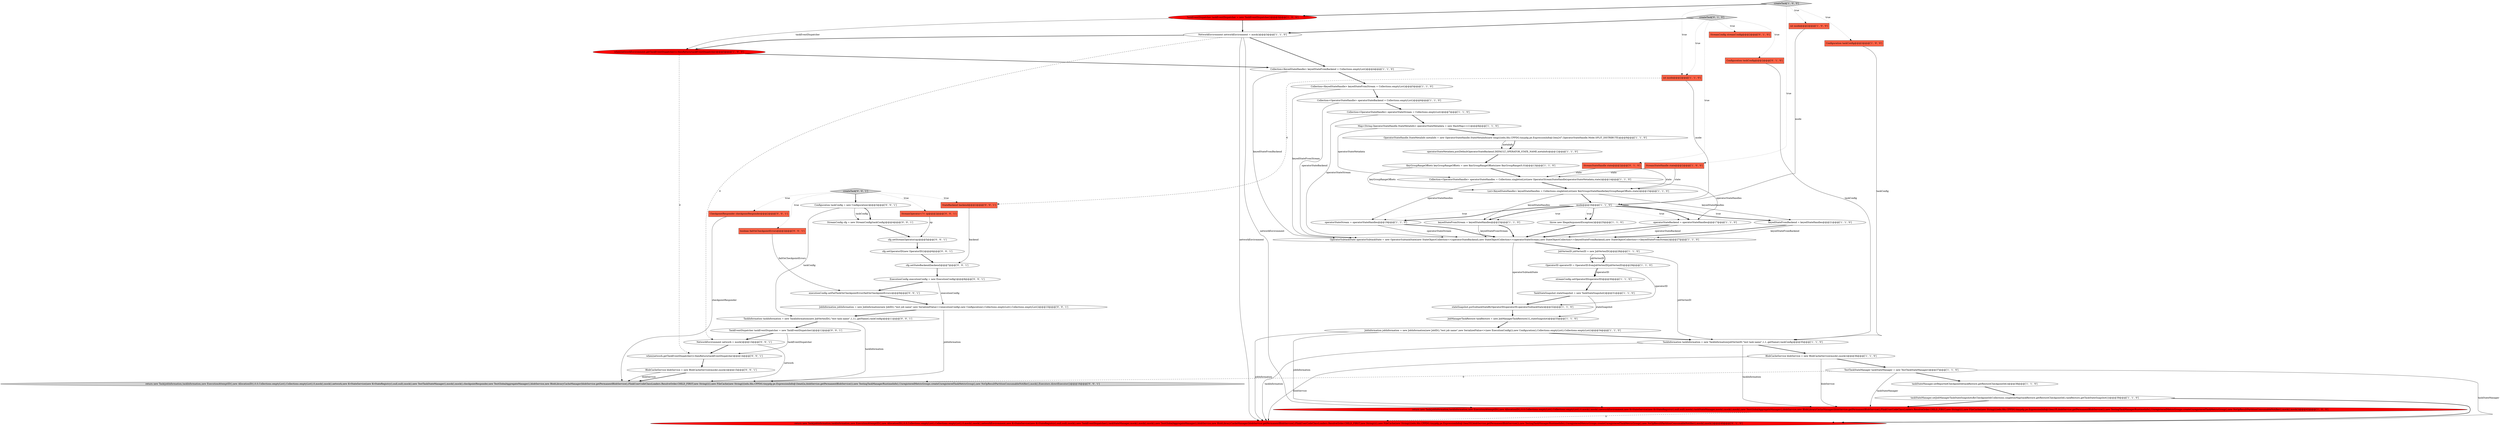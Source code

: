 digraph {
14 [style = filled, label = "OperatorSubtaskState operatorSubtaskState = new OperatorSubtaskState(new StateObjectCollection<>(operatorStateBackend),new StateObjectCollection<>(operatorStateStream),new StateObjectCollection<>(keyedStateFromBackend),new StateObjectCollection<>(keyedStateFromStream))@@@27@@@['1', '1', '0']", fillcolor = white, shape = ellipse image = "AAA0AAABBB1BBB"];
19 [style = filled, label = "NetworkEnvironment networkEnvironment = mock()@@@3@@@['1', '1', '0']", fillcolor = white, shape = ellipse image = "AAA0AAABBB1BBB"];
8 [style = filled, label = "JobInformation jobInformation = new JobInformation(new JobID(),\"test job name\",new SerializedValue<>(new ExecutionConfig()),new Configuration(),Collections.emptyList(),Collections.emptyList())@@@34@@@['1', '1', '0']", fillcolor = white, shape = ellipse image = "AAA0AAABBB1BBB"];
10 [style = filled, label = "JobManagerTaskRestore taskRestore = new JobManagerTaskRestore(1L,stateSnapshot)@@@33@@@['1', '1', '0']", fillcolor = white, shape = ellipse image = "AAA0AAABBB1BBB"];
23 [style = filled, label = "TaskStateSnapshot stateSnapshot = new TaskStateSnapshot()@@@31@@@['1', '1', '0']", fillcolor = white, shape = ellipse image = "AAA0AAABBB1BBB"];
3 [style = filled, label = "keyedStateFromStream = keyedStateHandles@@@23@@@['1', '1', '0']", fillcolor = white, shape = ellipse image = "AAA0AAABBB1BBB"];
47 [style = filled, label = "BlobCacheService blobService = new BlobCacheService(mock(),mock())@@@15@@@['0', '0', '1']", fillcolor = white, shape = ellipse image = "AAA0AAABBB3BBB"];
31 [style = filled, label = "stateSnapshot.putSubtaskStateByOperatorID(operatorID,operatorSubtaskState)@@@32@@@['1', '1', '0']", fillcolor = white, shape = ellipse image = "AAA0AAABBB1BBB"];
38 [style = filled, label = "return new Task(jobInformation,taskInformation,new ExecutionAttemptID(),new AllocationID(),0,0,Collections.emptyList(),Collections.emptyList(),0,mock(),mock(),networkEnvironment,new KvStateService(new KvStateRegistry(),null,null),mock(),new TaskEventDispatcher(),taskStateManager,mock(),mock(),mock(),new TestGlobalAggregateManager(),blobService,new BlobLibraryCacheManager(blobService.getPermanentBlobService(),FlinkUserCodeClassLoaders.ResolveOrder.CHILD_FIRST,new String((((),new FileCache(new String((((edu.fdu.CPPDG.tinypdg.pe.ExpressionInfo@1bea35f,blobService.getPermanentBlobService()),new TestingTaskManagerRuntimeInfo(),UnregisteredMetricGroups.createUnregisteredTaskMetricGroup(),new NoOpResultPartitionConsumableNotifier(),mock(),mock())@@@40@@@['0', '1', '0']", fillcolor = red, shape = ellipse image = "AAA1AAABBB2BBB"];
41 [style = filled, label = "StreamStateHandle state@@@2@@@['0', '1', '0']", fillcolor = tomato, shape = box image = "AAA0AAABBB2BBB"];
49 [style = filled, label = "boolean failOnCheckpointErrors@@@2@@@['0', '0', '1']", fillcolor = tomato, shape = box image = "AAA0AAABBB3BBB"];
54 [style = filled, label = "cfg.setStateBackend(backend)@@@7@@@['0', '0', '1']", fillcolor = white, shape = ellipse image = "AAA0AAABBB3BBB"];
45 [style = filled, label = "return new Task(jobInformation,taskInformation,new ExecutionAttemptID(),new AllocationID(),0,0,Collections.emptyList(),Collections.emptyList(),0,mock(),mock(),network,new KvStateService(new KvStateRegistry(),null,null),mock(),new TestTaskStateManager(),mock(),mock(),checkpointResponder,new TestGlobalAggregateManager(),blobService,new BlobLibraryCacheManager(blobService.getPermanentBlobService(),FlinkUserCodeClassLoaders.ResolveOrder.CHILD_FIRST,new String((((),new FileCache(new String((((edu.fdu.CPPDG.tinypdg.pe.ExpressionInfo@1bea42a,blobService.getPermanentBlobService()),new TestingTaskManagerRuntimeInfo(),UnregisteredMetricGroups.createUnregisteredTaskMetricGroup(),new NoOpResultPartitionConsumableNotifier(),mock(),Executors.directExecutor())@@@16@@@['0', '0', '1']", fillcolor = lightgray, shape = ellipse image = "AAA0AAABBB3BBB"];
37 [style = filled, label = "throw new IllegalArgumentException()@@@25@@@['1', '1', '0']", fillcolor = white, shape = ellipse image = "AAA0AAABBB1BBB"];
4 [style = filled, label = "KeyGroupRangeOffsets keyGroupRangeOffsets = new KeyGroupRangeOffsets(new KeyGroupRange(0,0))@@@13@@@['1', '1', '0']", fillcolor = white, shape = ellipse image = "AAA0AAABBB1BBB"];
51 [style = filled, label = "ExecutionConfig executionConfig = new ExecutionConfig()@@@8@@@['0', '0', '1']", fillcolor = white, shape = ellipse image = "AAA0AAABBB3BBB"];
61 [style = filled, label = "StateBackend backend@@@2@@@['0', '0', '1']", fillcolor = tomato, shape = box image = "AAA0AAABBB3BBB"];
9 [style = filled, label = "when(networkEnvironment.getTaskEventDispatcher()).thenReturn(taskEventDispatcher)@@@5@@@['1', '0', '0']", fillcolor = red, shape = ellipse image = "AAA1AAABBB1BBB"];
33 [style = filled, label = "return new Task(jobInformation,taskInformation,new ExecutionAttemptID(),new AllocationID(),0,0,Collections.emptyList(),Collections.emptyList(),0,mock(),mock(),networkEnvironment,new KvStateService(new KvStateRegistry(),null,null),mock(),taskStateManager,mock(),mock(),mock(),new TestGlobalAggregateManager(),blobService,new BlobLibraryCacheManager(blobService.getPermanentBlobService(),FlinkUserCodeClassLoaders.ResolveOrder.CHILD_FIRST,new String((((),new FileCache(new String((((edu.fdu.CPPDG.tinypdg.pe.ExpressionInfo@1bea1f5,blobService.getPermanentBlobService()),new TestingTaskManagerRuntimeInfo(),UnregisteredMetricGroups.createUnregisteredTaskMetricGroup(),new NoOpResultPartitionConsumableNotifier(),mock(),mock())@@@42@@@['1', '0', '0']", fillcolor = red, shape = ellipse image = "AAA1AAABBB1BBB"];
42 [style = filled, label = "StreamConfig streamConfig@@@2@@@['0', '1', '0']", fillcolor = tomato, shape = box image = "AAA0AAABBB2BBB"];
50 [style = filled, label = "CheckpointResponder checkpointResponder@@@2@@@['0', '0', '1']", fillcolor = tomato, shape = box image = "AAA0AAABBB3BBB"];
60 [style = filled, label = "cfg.setOperatorID(new OperatorID())@@@6@@@['0', '0', '1']", fillcolor = white, shape = ellipse image = "AAA0AAABBB3BBB"];
36 [style = filled, label = "OperatorStateHandle.StateMetaInfo metaInfo = new OperatorStateHandle.StateMetaInfo(new long((((edu.fdu.CPPDG.tinypdg.pe.ExpressionInfo@1bea247,OperatorStateHandle.Mode.SPLIT_DISTRIBUTE)@@@9@@@['1', '1', '0']", fillcolor = white, shape = ellipse image = "AAA0AAABBB1BBB"];
11 [style = filled, label = "operatorStateBackend = operatorStateHandles@@@17@@@['1', '1', '0']", fillcolor = white, shape = ellipse image = "AAA0AAABBB1BBB"];
35 [style = filled, label = "operatorStateMetadata.put(DefaultOperatorStateBackend.DEFAULT_OPERATOR_STATE_NAME,metaInfo)@@@12@@@['1', '1', '0']", fillcolor = white, shape = ellipse image = "AAA0AAABBB1BBB"];
26 [style = filled, label = "keyedStateFromBackend = keyedStateHandles@@@21@@@['1', '1', '0']", fillcolor = white, shape = ellipse image = "AAA0AAABBB1BBB"];
56 [style = filled, label = "TaskEventDispatcher taskEventDispatcher = new TaskEventDispatcher()@@@12@@@['0', '0', '1']", fillcolor = white, shape = ellipse image = "AAA0AAABBB3BBB"];
5 [style = filled, label = "OperatorID operatorID = OperatorID.fromJobVertexID(jobVertexID)@@@29@@@['1', '1', '0']", fillcolor = white, shape = ellipse image = "AAA0AAABBB1BBB"];
43 [style = filled, label = "executionConfig.setFailTaskOnCheckpointError(failOnCheckpointErrors)@@@9@@@['0', '0', '1']", fillcolor = white, shape = ellipse image = "AAA0AAABBB3BBB"];
59 [style = filled, label = "cfg.setStreamOperator(op)@@@5@@@['0', '0', '1']", fillcolor = white, shape = ellipse image = "AAA0AAABBB3BBB"];
20 [style = filled, label = "JobVertexID jobVertexID = new JobVertexID()@@@28@@@['1', '1', '0']", fillcolor = white, shape = ellipse image = "AAA0AAABBB1BBB"];
1 [style = filled, label = "Collection<OperatorStateHandle> operatorStateHandles = Collections.singletonList(new OperatorStreamStateHandle(operatorStateMetadata,state))@@@14@@@['1', '1', '0']", fillcolor = white, shape = ellipse image = "AAA0AAABBB1BBB"];
17 [style = filled, label = "BlobCacheService blobService = new BlobCacheService(mock(),mock())@@@36@@@['1', '1', '0']", fillcolor = white, shape = ellipse image = "AAA0AAABBB1BBB"];
40 [style = filled, label = "Configuration taskConfig@@@2@@@['0', '1', '0']", fillcolor = tomato, shape = box image = "AAA0AAABBB2BBB"];
22 [style = filled, label = "taskStateManager.setJobManagerTaskStateSnapshotsByCheckpointId(Collections.singletonMap(taskRestore.getRestoreCheckpointId(),taskRestore.getTaskStateSnapshot()))@@@39@@@['1', '1', '0']", fillcolor = white, shape = ellipse image = "AAA0AAABBB1BBB"];
52 [style = filled, label = "StreamOperator<?> op@@@2@@@['0', '0', '1']", fillcolor = tomato, shape = box image = "AAA0AAABBB3BBB"];
58 [style = filled, label = "TaskInformation taskInformation = new TaskInformation(new JobVertexID(),\"test task name\",1,11,.getName(),taskConfig)@@@11@@@['0', '0', '1']", fillcolor = white, shape = ellipse image = "AAA0AAABBB3BBB"];
55 [style = filled, label = "JobInformation jobInformation = new JobInformation(new JobID(),\"test job name\",new SerializedValue<>(executionConfig),new Configuration(),Collections.emptyList(),Collections.emptyList())@@@10@@@['0', '0', '1']", fillcolor = white, shape = ellipse image = "AAA0AAABBB3BBB"];
57 [style = filled, label = "createTask['0', '0', '1']", fillcolor = lightgray, shape = diamond image = "AAA0AAABBB3BBB"];
44 [style = filled, label = "NetworkEnvironment network = mock()@@@13@@@['0', '0', '1']", fillcolor = white, shape = ellipse image = "AAA0AAABBB3BBB"];
7 [style = filled, label = "int mode@@@2@@@['1', '0', '0']", fillcolor = tomato, shape = box image = "AAA0AAABBB1BBB"];
28 [style = filled, label = "List<KeyedStateHandle> keyedStateHandles = Collections.singletonList(new KeyGroupsStateHandle(keyGroupRangeOffsets,state))@@@15@@@['1', '1', '0']", fillcolor = white, shape = ellipse image = "AAA0AAABBB1BBB"];
48 [style = filled, label = "when(network.getTaskEventDispatcher()).thenReturn(taskEventDispatcher)@@@14@@@['0', '0', '1']", fillcolor = white, shape = ellipse image = "AAA0AAABBB3BBB"];
53 [style = filled, label = "Configuration taskConfig = new Configuration()@@@3@@@['0', '0', '1']", fillcolor = white, shape = ellipse image = "AAA0AAABBB3BBB"];
32 [style = filled, label = "operatorStateStream = operatorStateHandles@@@19@@@['1', '1', '0']", fillcolor = white, shape = ellipse image = "AAA0AAABBB1BBB"];
16 [style = filled, label = "TaskInformation taskInformation = new TaskInformation(jobVertexID,\"test task name\",1,1,.getName(),taskConfig)@@@35@@@['1', '1', '0']", fillcolor = white, shape = ellipse image = "AAA0AAABBB1BBB"];
27 [style = filled, label = "TaskEventDispatcher taskEventDispatcher = new TaskEventDispatcher()@@@3@@@['1', '0', '0']", fillcolor = red, shape = ellipse image = "AAA1AAABBB1BBB"];
15 [style = filled, label = "Collection<KeyedStateHandle> keyedStateFromBackend = Collections.emptyList()@@@4@@@['1', '1', '0']", fillcolor = white, shape = ellipse image = "AAA0AAABBB1BBB"];
18 [style = filled, label = "Collection<OperatorStateHandle> operatorStateStream = Collections.emptyList()@@@7@@@['1', '1', '0']", fillcolor = white, shape = ellipse image = "AAA0AAABBB1BBB"];
46 [style = filled, label = "StreamConfig cfg = new StreamConfig(taskConfig)@@@4@@@['0', '0', '1']", fillcolor = white, shape = ellipse image = "AAA0AAABBB3BBB"];
25 [style = filled, label = "taskStateManager.setReportedCheckpointId(taskRestore.getRestoreCheckpointId())@@@38@@@['1', '1', '0']", fillcolor = white, shape = ellipse image = "AAA0AAABBB1BBB"];
34 [style = filled, label = "Collection<OperatorStateHandle> operatorStateBackend = Collections.emptyList()@@@6@@@['1', '1', '0']", fillcolor = white, shape = ellipse image = "AAA0AAABBB1BBB"];
12 [style = filled, label = "Configuration taskConfig@@@2@@@['1', '0', '0']", fillcolor = tomato, shape = box image = "AAA0AAABBB1BBB"];
29 [style = filled, label = "Collection<KeyedStateHandle> keyedStateFromStream = Collections.emptyList()@@@5@@@['1', '1', '0']", fillcolor = white, shape = ellipse image = "AAA0AAABBB1BBB"];
0 [style = filled, label = "TestTaskStateManager taskStateManager = new TestTaskStateManager()@@@37@@@['1', '1', '0']", fillcolor = white, shape = ellipse image = "AAA0AAABBB1BBB"];
2 [style = filled, label = "StreamStateHandle state@@@2@@@['1', '0', '0']", fillcolor = tomato, shape = box image = "AAA0AAABBB1BBB"];
6 [style = filled, label = "createTask['1', '0', '0']", fillcolor = lightgray, shape = diamond image = "AAA0AAABBB1BBB"];
39 [style = filled, label = "createTask['0', '1', '0']", fillcolor = lightgray, shape = diamond image = "AAA0AAABBB2BBB"];
21 [style = filled, label = "mode@@@16@@@['1', '1', '0']", fillcolor = white, shape = diamond image = "AAA0AAABBB1BBB"];
30 [style = filled, label = "Map<String,OperatorStateHandle.StateMetaInfo> operatorStateMetadata = new HashMap<>(1)@@@8@@@['1', '1', '0']", fillcolor = white, shape = ellipse image = "AAA0AAABBB1BBB"];
24 [style = filled, label = "streamConfig.setOperatorID(operatorID)@@@30@@@['1', '1', '0']", fillcolor = white, shape = ellipse image = "AAA0AAABBB1BBB"];
13 [style = filled, label = "int mode@@@2@@@['1', '1', '0']", fillcolor = tomato, shape = box image = "AAA0AAABBB1BBB"];
8->16 [style = bold, label=""];
39->19 [style = bold, label=""];
32->14 [style = solid, label="operatorStateStream"];
43->55 [style = bold, label=""];
25->22 [style = bold, label=""];
20->16 [style = solid, label="jobVertexID"];
11->14 [style = bold, label=""];
21->11 [style = dotted, label="true"];
57->52 [style = dotted, label="true"];
1->11 [style = solid, label="operatorStateHandles"];
34->18 [style = bold, label=""];
18->30 [style = bold, label=""];
23->10 [style = solid, label="stateSnapshot"];
30->36 [style = bold, label=""];
15->14 [style = solid, label="keyedStateFromBackend"];
11->14 [style = solid, label="operatorStateBackend"];
1->32 [style = solid, label="operatorStateHandles"];
58->45 [style = solid, label="taskInformation"];
29->34 [style = bold, label=""];
39->42 [style = dotted, label="true"];
34->14 [style = solid, label="operatorStateBackend"];
50->45 [style = solid, label="checkpointResponder"];
17->38 [style = solid, label="blobService"];
21->26 [style = bold, label=""];
1->28 [style = bold, label=""];
28->21 [style = bold, label=""];
10->8 [style = bold, label=""];
21->26 [style = dotted, label="true"];
19->9 [style = bold, label=""];
0->25 [style = bold, label=""];
53->46 [style = solid, label="taskConfig"];
3->14 [style = solid, label="keyedStateFromStream"];
21->37 [style = dotted, label="true"];
27->19 [style = bold, label=""];
19->15 [style = bold, label=""];
46->59 [style = bold, label=""];
14->20 [style = bold, label=""];
21->3 [style = bold, label=""];
0->33 [style = solid, label="taskStateManager"];
36->35 [style = solid, label="metaInfo"];
22->33 [style = bold, label=""];
12->16 [style = solid, label="taskConfig"];
59->60 [style = bold, label=""];
17->33 [style = solid, label="blobService"];
6->13 [style = dotted, label="true"];
26->14 [style = bold, label=""];
21->32 [style = dotted, label="true"];
16->17 [style = bold, label=""];
27->9 [style = solid, label="taskEventDispatcher"];
51->55 [style = solid, label="executionConfig"];
58->56 [style = bold, label=""];
28->26 [style = solid, label="keyedStateHandles"];
41->1 [style = solid, label="state"];
22->38 [style = bold, label=""];
21->37 [style = bold, label=""];
9->48 [style = dashed, label="0"];
57->50 [style = dotted, label="true"];
53->58 [style = solid, label="taskConfig"];
56->48 [style = solid, label="taskEventDispatcher"];
21->11 [style = bold, label=""];
33->38 [style = dashed, label="0"];
29->14 [style = solid, label="keyedStateFromStream"];
19->33 [style = solid, label="networkEnvironment"];
4->28 [style = solid, label="keyGroupRangeOffsets"];
40->16 [style = solid, label="taskConfig"];
18->14 [style = solid, label="operatorStateStream"];
44->45 [style = solid, label="network"];
6->7 [style = dotted, label="true"];
39->40 [style = dotted, label="true"];
57->49 [style = dotted, label="true"];
5->31 [style = solid, label="operatorID"];
6->12 [style = dotted, label="true"];
13->21 [style = solid, label="mode"];
2->1 [style = solid, label="state"];
36->35 [style = bold, label=""];
26->14 [style = solid, label="keyedStateFromBackend"];
57->53 [style = bold, label=""];
15->29 [style = bold, label=""];
2->28 [style = solid, label="state"];
23->31 [style = bold, label=""];
60->54 [style = bold, label=""];
14->31 [style = solid, label="operatorSubtaskState"];
0->38 [style = solid, label="taskStateManager"];
49->43 [style = solid, label="failOnCheckpointErrors"];
32->14 [style = bold, label=""];
28->3 [style = solid, label="keyedStateHandles"];
30->1 [style = solid, label="operatorStateMetadata"];
8->38 [style = solid, label="jobInformation"];
5->24 [style = solid, label="operatorID"];
6->27 [style = bold, label=""];
53->46 [style = bold, label=""];
57->61 [style = dotted, label="true"];
6->2 [style = dotted, label="true"];
17->0 [style = bold, label=""];
31->10 [style = bold, label=""];
5->24 [style = bold, label=""];
8->33 [style = solid, label="jobInformation"];
21->3 [style = dotted, label="true"];
39->13 [style = dotted, label="true"];
51->43 [style = bold, label=""];
4->1 [style = bold, label=""];
47->45 [style = bold, label=""];
0->45 [style = dashed, label="0"];
24->23 [style = bold, label=""];
54->51 [style = bold, label=""];
16->33 [style = solid, label="taskInformation"];
47->45 [style = solid, label="blobService"];
13->61 [style = dashed, label="0"];
3->14 [style = bold, label=""];
16->38 [style = solid, label="taskInformation"];
41->28 [style = solid, label="state"];
61->54 [style = solid, label="backend"];
35->4 [style = bold, label=""];
7->21 [style = solid, label="mode"];
20->5 [style = bold, label=""];
19->44 [style = dashed, label="0"];
37->14 [style = bold, label=""];
19->38 [style = solid, label="networkEnvironment"];
20->5 [style = solid, label="jobVertexID"];
9->15 [style = bold, label=""];
44->48 [style = bold, label=""];
48->47 [style = bold, label=""];
39->41 [style = dotted, label="true"];
21->32 [style = bold, label=""];
52->59 [style = solid, label="op"];
55->45 [style = solid, label="jobInformation"];
56->44 [style = bold, label=""];
55->58 [style = bold, label=""];
}
